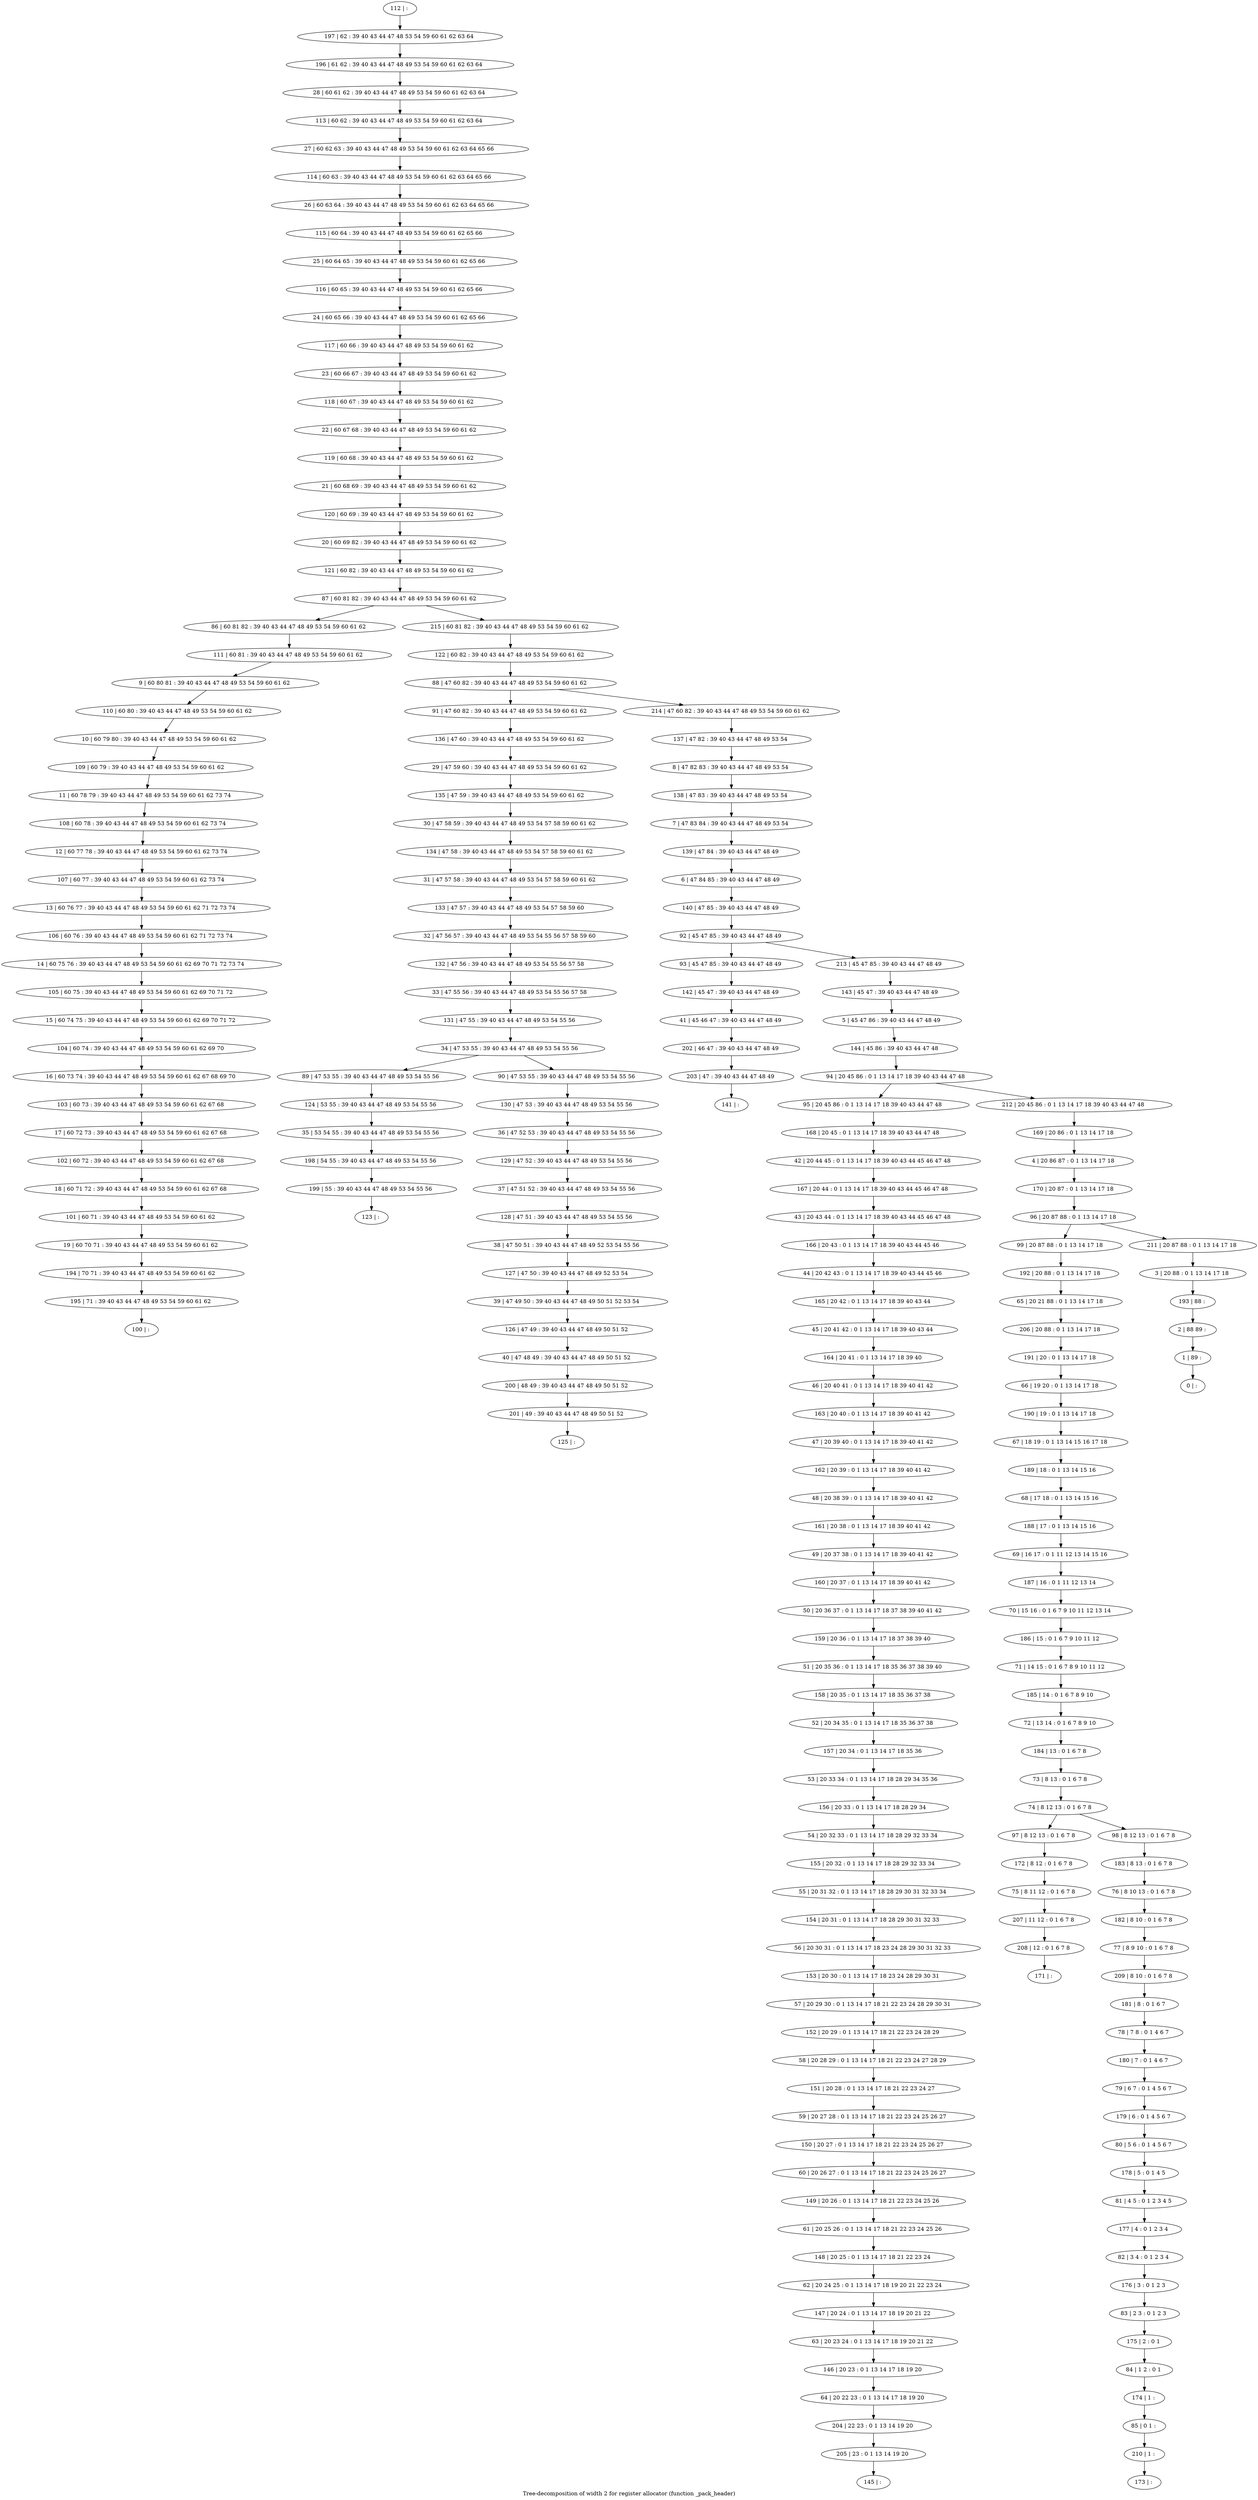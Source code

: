 digraph G {
graph [label="Tree-decomposition of width 2 for register allocator (function _pack_header)"]
0[label="0 | : "];
1[label="1 | 89 : "];
2[label="2 | 88 89 : "];
3[label="3 | 20 88 : 0 1 13 14 17 18 "];
4[label="4 | 20 86 87 : 0 1 13 14 17 18 "];
5[label="5 | 45 47 86 : 39 40 43 44 47 48 49 "];
6[label="6 | 47 84 85 : 39 40 43 44 47 48 49 "];
7[label="7 | 47 83 84 : 39 40 43 44 47 48 49 53 54 "];
8[label="8 | 47 82 83 : 39 40 43 44 47 48 49 53 54 "];
9[label="9 | 60 80 81 : 39 40 43 44 47 48 49 53 54 59 60 61 62 "];
10[label="10 | 60 79 80 : 39 40 43 44 47 48 49 53 54 59 60 61 62 "];
11[label="11 | 60 78 79 : 39 40 43 44 47 48 49 53 54 59 60 61 62 73 74 "];
12[label="12 | 60 77 78 : 39 40 43 44 47 48 49 53 54 59 60 61 62 73 74 "];
13[label="13 | 60 76 77 : 39 40 43 44 47 48 49 53 54 59 60 61 62 71 72 73 74 "];
14[label="14 | 60 75 76 : 39 40 43 44 47 48 49 53 54 59 60 61 62 69 70 71 72 73 74 "];
15[label="15 | 60 74 75 : 39 40 43 44 47 48 49 53 54 59 60 61 62 69 70 71 72 "];
16[label="16 | 60 73 74 : 39 40 43 44 47 48 49 53 54 59 60 61 62 67 68 69 70 "];
17[label="17 | 60 72 73 : 39 40 43 44 47 48 49 53 54 59 60 61 62 67 68 "];
18[label="18 | 60 71 72 : 39 40 43 44 47 48 49 53 54 59 60 61 62 67 68 "];
19[label="19 | 60 70 71 : 39 40 43 44 47 48 49 53 54 59 60 61 62 "];
20[label="20 | 60 69 82 : 39 40 43 44 47 48 49 53 54 59 60 61 62 "];
21[label="21 | 60 68 69 : 39 40 43 44 47 48 49 53 54 59 60 61 62 "];
22[label="22 | 60 67 68 : 39 40 43 44 47 48 49 53 54 59 60 61 62 "];
23[label="23 | 60 66 67 : 39 40 43 44 47 48 49 53 54 59 60 61 62 "];
24[label="24 | 60 65 66 : 39 40 43 44 47 48 49 53 54 59 60 61 62 65 66 "];
25[label="25 | 60 64 65 : 39 40 43 44 47 48 49 53 54 59 60 61 62 65 66 "];
26[label="26 | 60 63 64 : 39 40 43 44 47 48 49 53 54 59 60 61 62 63 64 65 66 "];
27[label="27 | 60 62 63 : 39 40 43 44 47 48 49 53 54 59 60 61 62 63 64 65 66 "];
28[label="28 | 60 61 62 : 39 40 43 44 47 48 49 53 54 59 60 61 62 63 64 "];
29[label="29 | 47 59 60 : 39 40 43 44 47 48 49 53 54 59 60 61 62 "];
30[label="30 | 47 58 59 : 39 40 43 44 47 48 49 53 54 57 58 59 60 61 62 "];
31[label="31 | 47 57 58 : 39 40 43 44 47 48 49 53 54 57 58 59 60 61 62 "];
32[label="32 | 47 56 57 : 39 40 43 44 47 48 49 53 54 55 56 57 58 59 60 "];
33[label="33 | 47 55 56 : 39 40 43 44 47 48 49 53 54 55 56 57 58 "];
34[label="34 | 47 53 55 : 39 40 43 44 47 48 49 53 54 55 56 "];
35[label="35 | 53 54 55 : 39 40 43 44 47 48 49 53 54 55 56 "];
36[label="36 | 47 52 53 : 39 40 43 44 47 48 49 53 54 55 56 "];
37[label="37 | 47 51 52 : 39 40 43 44 47 48 49 53 54 55 56 "];
38[label="38 | 47 50 51 : 39 40 43 44 47 48 49 52 53 54 55 56 "];
39[label="39 | 47 49 50 : 39 40 43 44 47 48 49 50 51 52 53 54 "];
40[label="40 | 47 48 49 : 39 40 43 44 47 48 49 50 51 52 "];
41[label="41 | 45 46 47 : 39 40 43 44 47 48 49 "];
42[label="42 | 20 44 45 : 0 1 13 14 17 18 39 40 43 44 45 46 47 48 "];
43[label="43 | 20 43 44 : 0 1 13 14 17 18 39 40 43 44 45 46 47 48 "];
44[label="44 | 20 42 43 : 0 1 13 14 17 18 39 40 43 44 45 46 "];
45[label="45 | 20 41 42 : 0 1 13 14 17 18 39 40 43 44 "];
46[label="46 | 20 40 41 : 0 1 13 14 17 18 39 40 41 42 "];
47[label="47 | 20 39 40 : 0 1 13 14 17 18 39 40 41 42 "];
48[label="48 | 20 38 39 : 0 1 13 14 17 18 39 40 41 42 "];
49[label="49 | 20 37 38 : 0 1 13 14 17 18 39 40 41 42 "];
50[label="50 | 20 36 37 : 0 1 13 14 17 18 37 38 39 40 41 42 "];
51[label="51 | 20 35 36 : 0 1 13 14 17 18 35 36 37 38 39 40 "];
52[label="52 | 20 34 35 : 0 1 13 14 17 18 35 36 37 38 "];
53[label="53 | 20 33 34 : 0 1 13 14 17 18 28 29 34 35 36 "];
54[label="54 | 20 32 33 : 0 1 13 14 17 18 28 29 32 33 34 "];
55[label="55 | 20 31 32 : 0 1 13 14 17 18 28 29 30 31 32 33 34 "];
56[label="56 | 20 30 31 : 0 1 13 14 17 18 23 24 28 29 30 31 32 33 "];
57[label="57 | 20 29 30 : 0 1 13 14 17 18 21 22 23 24 28 29 30 31 "];
58[label="58 | 20 28 29 : 0 1 13 14 17 18 21 22 23 24 27 28 29 "];
59[label="59 | 20 27 28 : 0 1 13 14 17 18 21 22 23 24 25 26 27 "];
60[label="60 | 20 26 27 : 0 1 13 14 17 18 21 22 23 24 25 26 27 "];
61[label="61 | 20 25 26 : 0 1 13 14 17 18 21 22 23 24 25 26 "];
62[label="62 | 20 24 25 : 0 1 13 14 17 18 19 20 21 22 23 24 "];
63[label="63 | 20 23 24 : 0 1 13 14 17 18 19 20 21 22 "];
64[label="64 | 20 22 23 : 0 1 13 14 17 18 19 20 "];
65[label="65 | 20 21 88 : 0 1 13 14 17 18 "];
66[label="66 | 19 20 : 0 1 13 14 17 18 "];
67[label="67 | 18 19 : 0 1 13 14 15 16 17 18 "];
68[label="68 | 17 18 : 0 1 13 14 15 16 "];
69[label="69 | 16 17 : 0 1 11 12 13 14 15 16 "];
70[label="70 | 15 16 : 0 1 6 7 9 10 11 12 13 14 "];
71[label="71 | 14 15 : 0 1 6 7 8 9 10 11 12 "];
72[label="72 | 13 14 : 0 1 6 7 8 9 10 "];
73[label="73 | 8 13 : 0 1 6 7 8 "];
74[label="74 | 8 12 13 : 0 1 6 7 8 "];
75[label="75 | 8 11 12 : 0 1 6 7 8 "];
76[label="76 | 8 10 13 : 0 1 6 7 8 "];
77[label="77 | 8 9 10 : 0 1 6 7 8 "];
78[label="78 | 7 8 : 0 1 4 6 7 "];
79[label="79 | 6 7 : 0 1 4 5 6 7 "];
80[label="80 | 5 6 : 0 1 4 5 6 7 "];
81[label="81 | 4 5 : 0 1 2 3 4 5 "];
82[label="82 | 3 4 : 0 1 2 3 4 "];
83[label="83 | 2 3 : 0 1 2 3 "];
84[label="84 | 1 2 : 0 1 "];
85[label="85 | 0 1 : "];
86[label="86 | 60 81 82 : 39 40 43 44 47 48 49 53 54 59 60 61 62 "];
87[label="87 | 60 81 82 : 39 40 43 44 47 48 49 53 54 59 60 61 62 "];
88[label="88 | 47 60 82 : 39 40 43 44 47 48 49 53 54 59 60 61 62 "];
89[label="89 | 47 53 55 : 39 40 43 44 47 48 49 53 54 55 56 "];
90[label="90 | 47 53 55 : 39 40 43 44 47 48 49 53 54 55 56 "];
91[label="91 | 47 60 82 : 39 40 43 44 47 48 49 53 54 59 60 61 62 "];
92[label="92 | 45 47 85 : 39 40 43 44 47 48 49 "];
93[label="93 | 45 47 85 : 39 40 43 44 47 48 49 "];
94[label="94 | 20 45 86 : 0 1 13 14 17 18 39 40 43 44 47 48 "];
95[label="95 | 20 45 86 : 0 1 13 14 17 18 39 40 43 44 47 48 "];
96[label="96 | 20 87 88 : 0 1 13 14 17 18 "];
97[label="97 | 8 12 13 : 0 1 6 7 8 "];
98[label="98 | 8 12 13 : 0 1 6 7 8 "];
99[label="99 | 20 87 88 : 0 1 13 14 17 18 "];
100[label="100 | : "];
101[label="101 | 60 71 : 39 40 43 44 47 48 49 53 54 59 60 61 62 "];
102[label="102 | 60 72 : 39 40 43 44 47 48 49 53 54 59 60 61 62 67 68 "];
103[label="103 | 60 73 : 39 40 43 44 47 48 49 53 54 59 60 61 62 67 68 "];
104[label="104 | 60 74 : 39 40 43 44 47 48 49 53 54 59 60 61 62 69 70 "];
105[label="105 | 60 75 : 39 40 43 44 47 48 49 53 54 59 60 61 62 69 70 71 72 "];
106[label="106 | 60 76 : 39 40 43 44 47 48 49 53 54 59 60 61 62 71 72 73 74 "];
107[label="107 | 60 77 : 39 40 43 44 47 48 49 53 54 59 60 61 62 73 74 "];
108[label="108 | 60 78 : 39 40 43 44 47 48 49 53 54 59 60 61 62 73 74 "];
109[label="109 | 60 79 : 39 40 43 44 47 48 49 53 54 59 60 61 62 "];
110[label="110 | 60 80 : 39 40 43 44 47 48 49 53 54 59 60 61 62 "];
111[label="111 | 60 81 : 39 40 43 44 47 48 49 53 54 59 60 61 62 "];
112[label="112 | : "];
113[label="113 | 60 62 : 39 40 43 44 47 48 49 53 54 59 60 61 62 63 64 "];
114[label="114 | 60 63 : 39 40 43 44 47 48 49 53 54 59 60 61 62 63 64 65 66 "];
115[label="115 | 60 64 : 39 40 43 44 47 48 49 53 54 59 60 61 62 65 66 "];
116[label="116 | 60 65 : 39 40 43 44 47 48 49 53 54 59 60 61 62 65 66 "];
117[label="117 | 60 66 : 39 40 43 44 47 48 49 53 54 59 60 61 62 "];
118[label="118 | 60 67 : 39 40 43 44 47 48 49 53 54 59 60 61 62 "];
119[label="119 | 60 68 : 39 40 43 44 47 48 49 53 54 59 60 61 62 "];
120[label="120 | 60 69 : 39 40 43 44 47 48 49 53 54 59 60 61 62 "];
121[label="121 | 60 82 : 39 40 43 44 47 48 49 53 54 59 60 61 62 "];
122[label="122 | 60 82 : 39 40 43 44 47 48 49 53 54 59 60 61 62 "];
123[label="123 | : "];
124[label="124 | 53 55 : 39 40 43 44 47 48 49 53 54 55 56 "];
125[label="125 | : "];
126[label="126 | 47 49 : 39 40 43 44 47 48 49 50 51 52 "];
127[label="127 | 47 50 : 39 40 43 44 47 48 49 52 53 54 "];
128[label="128 | 47 51 : 39 40 43 44 47 48 49 53 54 55 56 "];
129[label="129 | 47 52 : 39 40 43 44 47 48 49 53 54 55 56 "];
130[label="130 | 47 53 : 39 40 43 44 47 48 49 53 54 55 56 "];
131[label="131 | 47 55 : 39 40 43 44 47 48 49 53 54 55 56 "];
132[label="132 | 47 56 : 39 40 43 44 47 48 49 53 54 55 56 57 58 "];
133[label="133 | 47 57 : 39 40 43 44 47 48 49 53 54 57 58 59 60 "];
134[label="134 | 47 58 : 39 40 43 44 47 48 49 53 54 57 58 59 60 61 62 "];
135[label="135 | 47 59 : 39 40 43 44 47 48 49 53 54 59 60 61 62 "];
136[label="136 | 47 60 : 39 40 43 44 47 48 49 53 54 59 60 61 62 "];
137[label="137 | 47 82 : 39 40 43 44 47 48 49 53 54 "];
138[label="138 | 47 83 : 39 40 43 44 47 48 49 53 54 "];
139[label="139 | 47 84 : 39 40 43 44 47 48 49 "];
140[label="140 | 47 85 : 39 40 43 44 47 48 49 "];
141[label="141 | : "];
142[label="142 | 45 47 : 39 40 43 44 47 48 49 "];
143[label="143 | 45 47 : 39 40 43 44 47 48 49 "];
144[label="144 | 45 86 : 39 40 43 44 47 48 "];
145[label="145 | : "];
146[label="146 | 20 23 : 0 1 13 14 17 18 19 20 "];
147[label="147 | 20 24 : 0 1 13 14 17 18 19 20 21 22 "];
148[label="148 | 20 25 : 0 1 13 14 17 18 21 22 23 24 "];
149[label="149 | 20 26 : 0 1 13 14 17 18 21 22 23 24 25 26 "];
150[label="150 | 20 27 : 0 1 13 14 17 18 21 22 23 24 25 26 27 "];
151[label="151 | 20 28 : 0 1 13 14 17 18 21 22 23 24 27 "];
152[label="152 | 20 29 : 0 1 13 14 17 18 21 22 23 24 28 29 "];
153[label="153 | 20 30 : 0 1 13 14 17 18 23 24 28 29 30 31 "];
154[label="154 | 20 31 : 0 1 13 14 17 18 28 29 30 31 32 33 "];
155[label="155 | 20 32 : 0 1 13 14 17 18 28 29 32 33 34 "];
156[label="156 | 20 33 : 0 1 13 14 17 18 28 29 34 "];
157[label="157 | 20 34 : 0 1 13 14 17 18 35 36 "];
158[label="158 | 20 35 : 0 1 13 14 17 18 35 36 37 38 "];
159[label="159 | 20 36 : 0 1 13 14 17 18 37 38 39 40 "];
160[label="160 | 20 37 : 0 1 13 14 17 18 39 40 41 42 "];
161[label="161 | 20 38 : 0 1 13 14 17 18 39 40 41 42 "];
162[label="162 | 20 39 : 0 1 13 14 17 18 39 40 41 42 "];
163[label="163 | 20 40 : 0 1 13 14 17 18 39 40 41 42 "];
164[label="164 | 20 41 : 0 1 13 14 17 18 39 40 "];
165[label="165 | 20 42 : 0 1 13 14 17 18 39 40 43 44 "];
166[label="166 | 20 43 : 0 1 13 14 17 18 39 40 43 44 45 46 "];
167[label="167 | 20 44 : 0 1 13 14 17 18 39 40 43 44 45 46 47 48 "];
168[label="168 | 20 45 : 0 1 13 14 17 18 39 40 43 44 47 48 "];
169[label="169 | 20 86 : 0 1 13 14 17 18 "];
170[label="170 | 20 87 : 0 1 13 14 17 18 "];
171[label="171 | : "];
172[label="172 | 8 12 : 0 1 6 7 8 "];
173[label="173 | : "];
174[label="174 | 1 : "];
175[label="175 | 2 : 0 1 "];
176[label="176 | 3 : 0 1 2 3 "];
177[label="177 | 4 : 0 1 2 3 4 "];
178[label="178 | 5 : 0 1 4 5 "];
179[label="179 | 6 : 0 1 4 5 6 7 "];
180[label="180 | 7 : 0 1 4 6 7 "];
181[label="181 | 8 : 0 1 6 7 "];
182[label="182 | 8 10 : 0 1 6 7 8 "];
183[label="183 | 8 13 : 0 1 6 7 8 "];
184[label="184 | 13 : 0 1 6 7 8 "];
185[label="185 | 14 : 0 1 6 7 8 9 10 "];
186[label="186 | 15 : 0 1 6 7 9 10 11 12 "];
187[label="187 | 16 : 0 1 11 12 13 14 "];
188[label="188 | 17 : 0 1 13 14 15 16 "];
189[label="189 | 18 : 0 1 13 14 15 16 "];
190[label="190 | 19 : 0 1 13 14 17 18 "];
191[label="191 | 20 : 0 1 13 14 17 18 "];
192[label="192 | 20 88 : 0 1 13 14 17 18 "];
193[label="193 | 88 : "];
194[label="194 | 70 71 : 39 40 43 44 47 48 49 53 54 59 60 61 62 "];
195[label="195 | 71 : 39 40 43 44 47 48 49 53 54 59 60 61 62 "];
196[label="196 | 61 62 : 39 40 43 44 47 48 49 53 54 59 60 61 62 63 64 "];
197[label="197 | 62 : 39 40 43 44 47 48 53 54 59 60 61 62 63 64 "];
198[label="198 | 54 55 : 39 40 43 44 47 48 49 53 54 55 56 "];
199[label="199 | 55 : 39 40 43 44 47 48 49 53 54 55 56 "];
200[label="200 | 48 49 : 39 40 43 44 47 48 49 50 51 52 "];
201[label="201 | 49 : 39 40 43 44 47 48 49 50 51 52 "];
202[label="202 | 46 47 : 39 40 43 44 47 48 49 "];
203[label="203 | 47 : 39 40 43 44 47 48 49 "];
204[label="204 | 22 23 : 0 1 13 14 19 20 "];
205[label="205 | 23 : 0 1 13 14 19 20 "];
206[label="206 | 20 88 : 0 1 13 14 17 18 "];
207[label="207 | 11 12 : 0 1 6 7 8 "];
208[label="208 | 12 : 0 1 6 7 8 "];
209[label="209 | 8 10 : 0 1 6 7 8 "];
210[label="210 | 1 : "];
211[label="211 | 20 87 88 : 0 1 13 14 17 18 "];
212[label="212 | 20 45 86 : 0 1 13 14 17 18 39 40 43 44 47 48 "];
213[label="213 | 45 47 85 : 39 40 43 44 47 48 49 "];
214[label="214 | 47 60 82 : 39 40 43 44 47 48 49 53 54 59 60 61 62 "];
215[label="215 | 60 81 82 : 39 40 43 44 47 48 49 53 54 59 60 61 62 "];
73->74 ;
34->89 ;
34->90 ;
74->97 ;
74->98 ;
101->19 ;
18->101 ;
102->18 ;
17->102 ;
103->17 ;
16->103 ;
104->16 ;
15->104 ;
105->15 ;
14->105 ;
106->14 ;
13->106 ;
107->13 ;
12->107 ;
108->12 ;
11->108 ;
109->11 ;
10->109 ;
110->10 ;
9->110 ;
111->9 ;
86->111 ;
124->35 ;
89->124 ;
126->40 ;
39->126 ;
127->39 ;
38->127 ;
128->38 ;
37->128 ;
129->37 ;
36->129 ;
130->36 ;
90->130 ;
131->34 ;
33->131 ;
132->33 ;
32->132 ;
133->32 ;
31->133 ;
134->31 ;
30->134 ;
135->30 ;
29->135 ;
136->29 ;
91->136 ;
142->41 ;
93->142 ;
146->64 ;
63->146 ;
147->63 ;
62->147 ;
148->62 ;
61->148 ;
149->61 ;
60->149 ;
150->60 ;
59->150 ;
151->59 ;
58->151 ;
152->58 ;
57->152 ;
153->57 ;
56->153 ;
154->56 ;
55->154 ;
155->55 ;
54->155 ;
156->54 ;
53->156 ;
157->53 ;
52->157 ;
158->52 ;
51->158 ;
159->51 ;
50->159 ;
160->50 ;
49->160 ;
161->49 ;
48->161 ;
162->48 ;
47->162 ;
163->47 ;
46->163 ;
164->46 ;
45->164 ;
165->45 ;
44->165 ;
166->44 ;
43->166 ;
167->43 ;
42->167 ;
168->42 ;
95->168 ;
172->75 ;
97->172 ;
174->85 ;
84->174 ;
175->84 ;
83->175 ;
176->83 ;
82->176 ;
177->82 ;
81->177 ;
178->81 ;
80->178 ;
179->80 ;
79->179 ;
180->79 ;
78->180 ;
181->78 ;
182->77 ;
76->182 ;
183->76 ;
98->183 ;
184->73 ;
72->184 ;
185->72 ;
71->185 ;
186->71 ;
70->186 ;
187->70 ;
69->187 ;
188->69 ;
68->188 ;
189->68 ;
67->189 ;
190->67 ;
66->190 ;
191->66 ;
192->65 ;
99->192 ;
19->194 ;
195->100 ;
194->195 ;
35->198 ;
199->123 ;
198->199 ;
40->200 ;
201->125 ;
200->201 ;
41->202 ;
203->141 ;
202->203 ;
64->204 ;
205->145 ;
204->205 ;
206->191 ;
65->206 ;
75->207 ;
208->171 ;
207->208 ;
209->181 ;
77->209 ;
210->173 ;
85->210 ;
112->197 ;
197->196 ;
196->28 ;
28->113 ;
113->27 ;
27->114 ;
114->26 ;
26->115 ;
115->25 ;
25->116 ;
116->24 ;
24->117 ;
117->23 ;
23->118 ;
118->22 ;
22->119 ;
119->21 ;
21->120 ;
120->20 ;
20->121 ;
121->87 ;
122->88 ;
137->8 ;
8->138 ;
138->7 ;
7->139 ;
139->6 ;
6->140 ;
140->92 ;
143->5 ;
5->144 ;
144->94 ;
169->4 ;
4->170 ;
170->96 ;
3->193 ;
193->2 ;
2->1 ;
1->0 ;
211->3 ;
212->169 ;
213->143 ;
214->137 ;
215->122 ;
96->99 ;
96->211 ;
94->95 ;
94->212 ;
92->93 ;
92->213 ;
88->91 ;
88->214 ;
87->86 ;
87->215 ;
}
